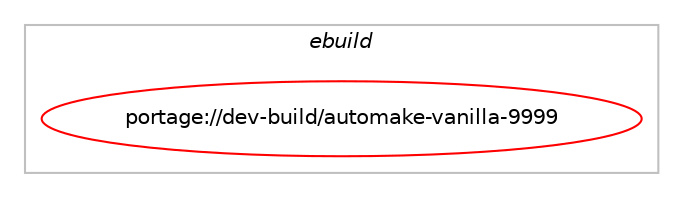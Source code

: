 digraph prolog {

# *************
# Graph options
# *************

newrank=true;
concentrate=true;
compound=true;
graph [rankdir=LR,fontname=Helvetica,fontsize=10,ranksep=1.5];#, ranksep=2.5, nodesep=0.2];
edge  [arrowhead=vee];
node  [fontname=Helvetica,fontsize=10];

# **********
# The ebuild
# **********

subgraph cluster_leftcol {
color=gray;
label=<<i>ebuild</i>>;
id [label="portage://dev-build/automake-vanilla-9999", color=red, width=4, href="../dev-build/automake-vanilla-9999.svg"];
}

# ****************
# The dependencies
# ****************

subgraph cluster_midcol {
color=gray;
label=<<i>dependencies</i>>;
subgraph cluster_compile {
fillcolor="#eeeeee";
style=filled;
label=<<i>compile</i>>;
# *** BEGIN UNKNOWN DEPENDENCY TYPE (TODO) ***
# id -> equal(package_dependency(portage://dev-build/automake-vanilla-9999,install,no,dev-build,autoconf,greaterequal,[2.69,,,2.69],any_different_slot,[]))
# *** END UNKNOWN DEPENDENCY TYPE (TODO) ***

# *** BEGIN UNKNOWN DEPENDENCY TYPE (TODO) ***
# id -> equal(package_dependency(portage://dev-build/automake-vanilla-9999,install,no,dev-build,automake-wrapper,greaterequal,[11,,,11],[],[]))
# *** END UNKNOWN DEPENDENCY TYPE (TODO) ***

# *** BEGIN UNKNOWN DEPENDENCY TYPE (TODO) ***
# id -> equal(package_dependency(portage://dev-build/automake-vanilla-9999,install,no,dev-lang,perl,greaterequal,[5.6,,,5.6],[],[]))
# *** END UNKNOWN DEPENDENCY TYPE (TODO) ***

# *** BEGIN UNKNOWN DEPENDENCY TYPE (TODO) ***
# id -> equal(package_dependency(portage://dev-build/automake-vanilla-9999,install,no,sys-devel,gnuconfig,none,[,,],[],[]))
# *** END UNKNOWN DEPENDENCY TYPE (TODO) ***

}
subgraph cluster_compileandrun {
fillcolor="#eeeeee";
style=filled;
label=<<i>compile and run</i>>;
}
subgraph cluster_run {
fillcolor="#eeeeee";
style=filled;
label=<<i>run</i>>;
# *** BEGIN UNKNOWN DEPENDENCY TYPE (TODO) ***
# id -> equal(package_dependency(portage://dev-build/automake-vanilla-9999,run,no,dev-build,autoconf,greaterequal,[2.69,,,2.69],any_different_slot,[]))
# *** END UNKNOWN DEPENDENCY TYPE (TODO) ***

# *** BEGIN UNKNOWN DEPENDENCY TYPE (TODO) ***
# id -> equal(package_dependency(portage://dev-build/automake-vanilla-9999,run,no,dev-build,automake-wrapper,greaterequal,[11,,,11],[],[]))
# *** END UNKNOWN DEPENDENCY TYPE (TODO) ***

# *** BEGIN UNKNOWN DEPENDENCY TYPE (TODO) ***
# id -> equal(package_dependency(portage://dev-build/automake-vanilla-9999,run,no,dev-lang,perl,greaterequal,[5.6,,,5.6],[],[]))
# *** END UNKNOWN DEPENDENCY TYPE (TODO) ***

# *** BEGIN UNKNOWN DEPENDENCY TYPE (TODO) ***
# id -> equal(package_dependency(portage://dev-build/automake-vanilla-9999,run,no,sys-devel,gnuconfig,none,[,,],[],[]))
# *** END UNKNOWN DEPENDENCY TYPE (TODO) ***

}
}

# **************
# The candidates
# **************

subgraph cluster_choices {
rank=same;
color=gray;
label=<<i>candidates</i>>;

}

}
